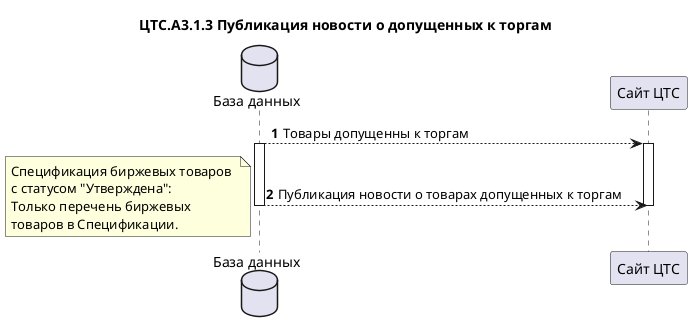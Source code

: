 @startuml ЦТС.А3.1 Допуск товара к торгам"
title "ЦТС.А3.1.3 Публикация новости о допущенных к торгам"

database "База данных" as DataBase
participant "Сайт ЦТС" as SiteCTS

autonumber

DataBase-->SiteCTS: Товары допущенны к торгам
activate DataBase
activate SiteCTS
DataBase-->SiteCTS: Публикация новости о товарах допущенных к торгам
deactivate DataBase
deactivate SiteCTS
   note left
        Спецификация биржевых товаров 
        с статусом "Утверждена":
        Только перечень биржевых 
        товаров в Спецификации.
    end note

/'Придумать текст новости???'/

@enduml